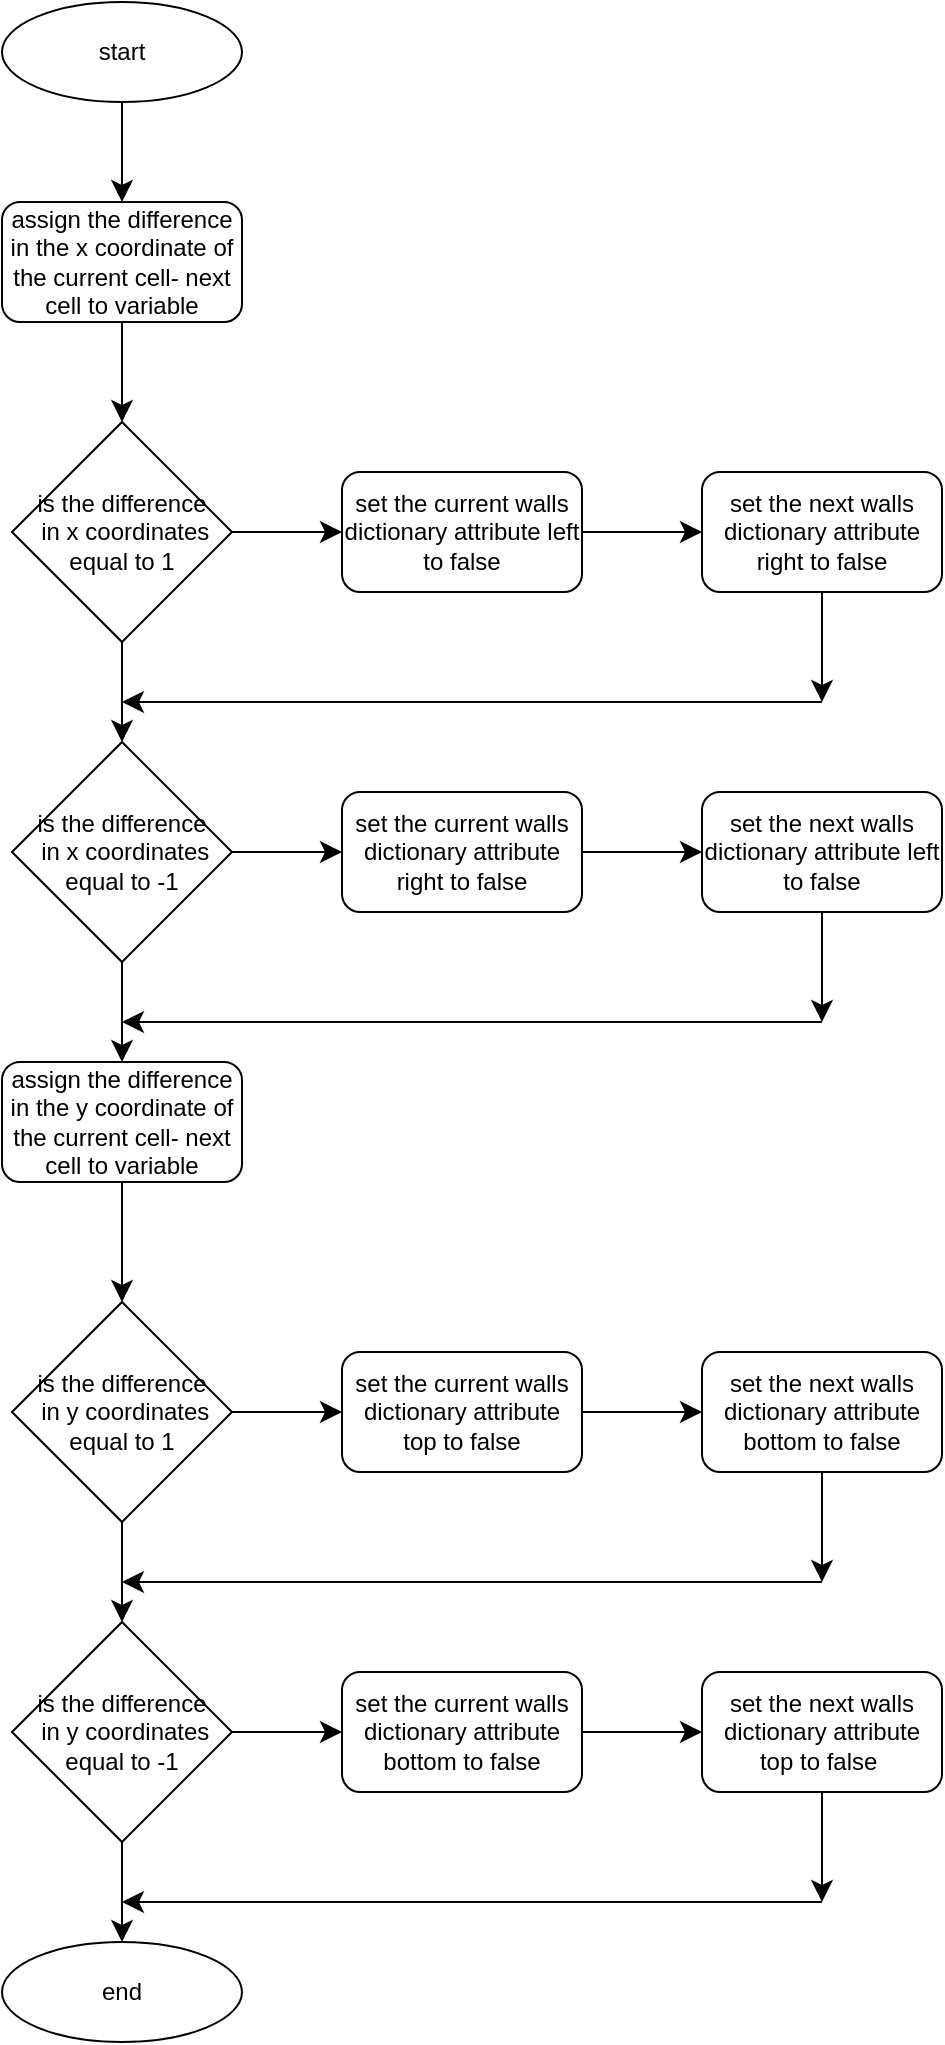 <mxfile version="24.8.3">
  <diagram id="C5RBs43oDa-KdzZeNtuy" name="Page-1">
    <mxGraphModel dx="712" dy="795" grid="1" gridSize="10" guides="1" tooltips="1" connect="1" arrows="1" fold="1" page="1" pageScale="1" pageWidth="827" pageHeight="1169" math="0" shadow="0">
      <root>
        <mxCell id="WIyWlLk6GJQsqaUBKTNV-0" />
        <mxCell id="WIyWlLk6GJQsqaUBKTNV-1" parent="WIyWlLk6GJQsqaUBKTNV-0" />
        <mxCell id="wkB9sunweOSS6-qmWsdh-43" style="edgeStyle=none;curved=1;rounded=0;orthogonalLoop=1;jettySize=auto;html=1;exitX=0.5;exitY=1;exitDx=0;exitDy=0;fontSize=12;startSize=8;endSize=8;" edge="1" parent="WIyWlLk6GJQsqaUBKTNV-1" source="wkB9sunweOSS6-qmWsdh-0" target="wkB9sunweOSS6-qmWsdh-1">
          <mxGeometry relative="1" as="geometry" />
        </mxCell>
        <mxCell id="wkB9sunweOSS6-qmWsdh-0" value="start" style="ellipse;whiteSpace=wrap;html=1;" vertex="1" parent="WIyWlLk6GJQsqaUBKTNV-1">
          <mxGeometry x="300" y="40" width="120" height="50" as="geometry" />
        </mxCell>
        <mxCell id="wkB9sunweOSS6-qmWsdh-11" style="edgeStyle=none;curved=1;rounded=0;orthogonalLoop=1;jettySize=auto;html=1;entryX=0.5;entryY=0;entryDx=0;entryDy=0;fontSize=12;startSize=8;endSize=8;" edge="1" parent="WIyWlLk6GJQsqaUBKTNV-1" source="wkB9sunweOSS6-qmWsdh-1" target="wkB9sunweOSS6-qmWsdh-2">
          <mxGeometry relative="1" as="geometry" />
        </mxCell>
        <mxCell id="wkB9sunweOSS6-qmWsdh-1" value="assign the difference in the x coordinate of the current cell- next cell to variable" style="rounded=1;whiteSpace=wrap;html=1;" vertex="1" parent="WIyWlLk6GJQsqaUBKTNV-1">
          <mxGeometry x="300" y="140" width="120" height="60" as="geometry" />
        </mxCell>
        <mxCell id="wkB9sunweOSS6-qmWsdh-12" style="edgeStyle=none;curved=1;rounded=0;orthogonalLoop=1;jettySize=auto;html=1;exitX=1;exitY=0.5;exitDx=0;exitDy=0;entryX=0;entryY=0.5;entryDx=0;entryDy=0;fontSize=12;startSize=8;endSize=8;" edge="1" parent="WIyWlLk6GJQsqaUBKTNV-1" source="wkB9sunweOSS6-qmWsdh-2" target="wkB9sunweOSS6-qmWsdh-3">
          <mxGeometry relative="1" as="geometry" />
        </mxCell>
        <mxCell id="wkB9sunweOSS6-qmWsdh-14" style="edgeStyle=none;curved=1;rounded=0;orthogonalLoop=1;jettySize=auto;html=1;exitX=0.5;exitY=1;exitDx=0;exitDy=0;fontSize=12;startSize=8;endSize=8;" edge="1" parent="WIyWlLk6GJQsqaUBKTNV-1" source="wkB9sunweOSS6-qmWsdh-2" target="wkB9sunweOSS6-qmWsdh-6">
          <mxGeometry relative="1" as="geometry" />
        </mxCell>
        <mxCell id="wkB9sunweOSS6-qmWsdh-2" value="is the difference&lt;div&gt;&amp;nbsp;in x coordinates equal to 1&lt;/div&gt;" style="rhombus;whiteSpace=wrap;html=1;" vertex="1" parent="WIyWlLk6GJQsqaUBKTNV-1">
          <mxGeometry x="305" y="250" width="110" height="110" as="geometry" />
        </mxCell>
        <mxCell id="wkB9sunweOSS6-qmWsdh-13" style="edgeStyle=none;curved=1;rounded=0;orthogonalLoop=1;jettySize=auto;html=1;exitX=1;exitY=0.5;exitDx=0;exitDy=0;fontSize=12;startSize=8;endSize=8;" edge="1" parent="WIyWlLk6GJQsqaUBKTNV-1" source="wkB9sunweOSS6-qmWsdh-3" target="wkB9sunweOSS6-qmWsdh-5">
          <mxGeometry relative="1" as="geometry" />
        </mxCell>
        <mxCell id="wkB9sunweOSS6-qmWsdh-3" value="set the current walls dictionary attribute left to false" style="rounded=1;whiteSpace=wrap;html=1;" vertex="1" parent="WIyWlLk6GJQsqaUBKTNV-1">
          <mxGeometry x="470" y="275" width="120" height="60" as="geometry" />
        </mxCell>
        <mxCell id="wkB9sunweOSS6-qmWsdh-17" style="edgeStyle=none;curved=1;rounded=0;orthogonalLoop=1;jettySize=auto;html=1;fontSize=12;startSize=8;endSize=8;" edge="1" parent="WIyWlLk6GJQsqaUBKTNV-1" source="wkB9sunweOSS6-qmWsdh-5">
          <mxGeometry relative="1" as="geometry">
            <mxPoint x="710" y="390" as="targetPoint" />
          </mxGeometry>
        </mxCell>
        <mxCell id="wkB9sunweOSS6-qmWsdh-5" value="set the next walls dictionary attribute right to false" style="rounded=1;whiteSpace=wrap;html=1;" vertex="1" parent="WIyWlLk6GJQsqaUBKTNV-1">
          <mxGeometry x="650" y="275" width="120" height="60" as="geometry" />
        </mxCell>
        <mxCell id="wkB9sunweOSS6-qmWsdh-19" style="edgeStyle=none;curved=1;rounded=0;orthogonalLoop=1;jettySize=auto;html=1;exitX=1;exitY=0.5;exitDx=0;exitDy=0;entryX=0;entryY=0.5;entryDx=0;entryDy=0;fontSize=12;startSize=8;endSize=8;" edge="1" parent="WIyWlLk6GJQsqaUBKTNV-1" source="wkB9sunweOSS6-qmWsdh-6" target="wkB9sunweOSS6-qmWsdh-7">
          <mxGeometry relative="1" as="geometry" />
        </mxCell>
        <mxCell id="wkB9sunweOSS6-qmWsdh-22" style="edgeStyle=none;curved=1;rounded=0;orthogonalLoop=1;jettySize=auto;html=1;exitX=0.5;exitY=1;exitDx=0;exitDy=0;fontSize=12;startSize=8;endSize=8;" edge="1" parent="WIyWlLk6GJQsqaUBKTNV-1" source="wkB9sunweOSS6-qmWsdh-6" target="wkB9sunweOSS6-qmWsdh-9">
          <mxGeometry relative="1" as="geometry" />
        </mxCell>
        <mxCell id="wkB9sunweOSS6-qmWsdh-6" value="is the difference&lt;div&gt;&amp;nbsp;in x coordinates equal to -1&lt;/div&gt;" style="rhombus;whiteSpace=wrap;html=1;" vertex="1" parent="WIyWlLk6GJQsqaUBKTNV-1">
          <mxGeometry x="305" y="410" width="110" height="110" as="geometry" />
        </mxCell>
        <mxCell id="wkB9sunweOSS6-qmWsdh-20" style="edgeStyle=none;curved=1;rounded=0;orthogonalLoop=1;jettySize=auto;html=1;exitX=1;exitY=0.5;exitDx=0;exitDy=0;fontSize=12;startSize=8;endSize=8;" edge="1" parent="WIyWlLk6GJQsqaUBKTNV-1" source="wkB9sunweOSS6-qmWsdh-7" target="wkB9sunweOSS6-qmWsdh-8">
          <mxGeometry relative="1" as="geometry" />
        </mxCell>
        <mxCell id="wkB9sunweOSS6-qmWsdh-7" value="set the current walls dictionary attribute right to false" style="rounded=1;whiteSpace=wrap;html=1;" vertex="1" parent="WIyWlLk6GJQsqaUBKTNV-1">
          <mxGeometry x="470" y="435" width="120" height="60" as="geometry" />
        </mxCell>
        <mxCell id="wkB9sunweOSS6-qmWsdh-23" style="edgeStyle=none;curved=1;rounded=0;orthogonalLoop=1;jettySize=auto;html=1;fontSize=12;startSize=8;endSize=8;" edge="1" parent="WIyWlLk6GJQsqaUBKTNV-1" source="wkB9sunweOSS6-qmWsdh-8">
          <mxGeometry relative="1" as="geometry">
            <mxPoint x="710" y="550" as="targetPoint" />
          </mxGeometry>
        </mxCell>
        <mxCell id="wkB9sunweOSS6-qmWsdh-8" value="set the next walls dictionary attribute left to false" style="rounded=1;whiteSpace=wrap;html=1;" vertex="1" parent="WIyWlLk6GJQsqaUBKTNV-1">
          <mxGeometry x="650" y="435" width="120" height="60" as="geometry" />
        </mxCell>
        <mxCell id="wkB9sunweOSS6-qmWsdh-31" style="edgeStyle=none;curved=1;rounded=0;orthogonalLoop=1;jettySize=auto;html=1;fontSize=12;startSize=8;endSize=8;" edge="1" parent="WIyWlLk6GJQsqaUBKTNV-1" source="wkB9sunweOSS6-qmWsdh-9" target="wkB9sunweOSS6-qmWsdh-25">
          <mxGeometry relative="1" as="geometry" />
        </mxCell>
        <mxCell id="wkB9sunweOSS6-qmWsdh-9" value="assign the difference in the y coordinate of the current cell- next cell to variable" style="rounded=1;whiteSpace=wrap;html=1;" vertex="1" parent="WIyWlLk6GJQsqaUBKTNV-1">
          <mxGeometry x="300" y="570" width="120" height="60" as="geometry" />
        </mxCell>
        <mxCell id="wkB9sunweOSS6-qmWsdh-10" style="edgeStyle=none;curved=1;rounded=0;orthogonalLoop=1;jettySize=auto;html=1;exitX=0.75;exitY=1;exitDx=0;exitDy=0;fontSize=12;startSize=8;endSize=8;" edge="1" parent="WIyWlLk6GJQsqaUBKTNV-1" source="wkB9sunweOSS6-qmWsdh-1" target="wkB9sunweOSS6-qmWsdh-1">
          <mxGeometry relative="1" as="geometry" />
        </mxCell>
        <mxCell id="wkB9sunweOSS6-qmWsdh-18" value="" style="endArrow=classic;html=1;rounded=0;fontSize=12;startSize=8;endSize=8;curved=1;" edge="1" parent="WIyWlLk6GJQsqaUBKTNV-1">
          <mxGeometry width="50" height="50" relative="1" as="geometry">
            <mxPoint x="710" y="390" as="sourcePoint" />
            <mxPoint x="360" y="390" as="targetPoint" />
          </mxGeometry>
        </mxCell>
        <mxCell id="wkB9sunweOSS6-qmWsdh-24" value="" style="endArrow=classic;html=1;rounded=0;fontSize=12;startSize=8;endSize=8;curved=1;" edge="1" parent="WIyWlLk6GJQsqaUBKTNV-1">
          <mxGeometry width="50" height="50" relative="1" as="geometry">
            <mxPoint x="710" y="550" as="sourcePoint" />
            <mxPoint x="360" y="550" as="targetPoint" />
          </mxGeometry>
        </mxCell>
        <mxCell id="wkB9sunweOSS6-qmWsdh-32" style="edgeStyle=none;curved=1;rounded=0;orthogonalLoop=1;jettySize=auto;html=1;fontSize=12;startSize=8;endSize=8;" edge="1" parent="WIyWlLk6GJQsqaUBKTNV-1" source="wkB9sunweOSS6-qmWsdh-25" target="wkB9sunweOSS6-qmWsdh-26">
          <mxGeometry relative="1" as="geometry" />
        </mxCell>
        <mxCell id="wkB9sunweOSS6-qmWsdh-34" style="edgeStyle=none;curved=1;rounded=0;orthogonalLoop=1;jettySize=auto;html=1;fontSize=12;startSize=8;endSize=8;" edge="1" parent="WIyWlLk6GJQsqaUBKTNV-1" source="wkB9sunweOSS6-qmWsdh-25" target="wkB9sunweOSS6-qmWsdh-28">
          <mxGeometry relative="1" as="geometry" />
        </mxCell>
        <mxCell id="wkB9sunweOSS6-qmWsdh-25" value="is the difference&lt;div&gt;&amp;nbsp;in y coordinates equal to 1&lt;/div&gt;" style="rhombus;whiteSpace=wrap;html=1;" vertex="1" parent="WIyWlLk6GJQsqaUBKTNV-1">
          <mxGeometry x="305" y="690" width="110" height="110" as="geometry" />
        </mxCell>
        <mxCell id="wkB9sunweOSS6-qmWsdh-33" style="edgeStyle=none;curved=1;rounded=0;orthogonalLoop=1;jettySize=auto;html=1;fontSize=12;startSize=8;endSize=8;" edge="1" parent="WIyWlLk6GJQsqaUBKTNV-1" source="wkB9sunweOSS6-qmWsdh-26" target="wkB9sunweOSS6-qmWsdh-27">
          <mxGeometry relative="1" as="geometry" />
        </mxCell>
        <mxCell id="wkB9sunweOSS6-qmWsdh-26" value="set the current walls dictionary attribute top to false" style="rounded=1;whiteSpace=wrap;html=1;" vertex="1" parent="WIyWlLk6GJQsqaUBKTNV-1">
          <mxGeometry x="470" y="715" width="120" height="60" as="geometry" />
        </mxCell>
        <mxCell id="wkB9sunweOSS6-qmWsdh-41" style="edgeStyle=none;curved=1;rounded=0;orthogonalLoop=1;jettySize=auto;html=1;fontSize=12;startSize=8;endSize=8;" edge="1" parent="WIyWlLk6GJQsqaUBKTNV-1" source="wkB9sunweOSS6-qmWsdh-27">
          <mxGeometry relative="1" as="geometry">
            <mxPoint x="710" y="830" as="targetPoint" />
          </mxGeometry>
        </mxCell>
        <mxCell id="wkB9sunweOSS6-qmWsdh-27" value="set the next walls dictionary attribute bottom to false" style="rounded=1;whiteSpace=wrap;html=1;" vertex="1" parent="WIyWlLk6GJQsqaUBKTNV-1">
          <mxGeometry x="650" y="715" width="120" height="60" as="geometry" />
        </mxCell>
        <mxCell id="wkB9sunweOSS6-qmWsdh-35" style="edgeStyle=none;curved=1;rounded=0;orthogonalLoop=1;jettySize=auto;html=1;fontSize=12;startSize=8;endSize=8;" edge="1" parent="WIyWlLk6GJQsqaUBKTNV-1" source="wkB9sunweOSS6-qmWsdh-28" target="wkB9sunweOSS6-qmWsdh-29">
          <mxGeometry relative="1" as="geometry" />
        </mxCell>
        <mxCell id="wkB9sunweOSS6-qmWsdh-38" style="edgeStyle=none;curved=1;rounded=0;orthogonalLoop=1;jettySize=auto;html=1;exitX=0.5;exitY=1;exitDx=0;exitDy=0;entryX=0.5;entryY=0;entryDx=0;entryDy=0;fontSize=12;startSize=8;endSize=8;" edge="1" parent="WIyWlLk6GJQsqaUBKTNV-1" source="wkB9sunweOSS6-qmWsdh-28" target="wkB9sunweOSS6-qmWsdh-37">
          <mxGeometry relative="1" as="geometry" />
        </mxCell>
        <mxCell id="wkB9sunweOSS6-qmWsdh-28" value="is the difference&lt;div&gt;&amp;nbsp;in y coordinates equal to -1&lt;/div&gt;" style="rhombus;whiteSpace=wrap;html=1;" vertex="1" parent="WIyWlLk6GJQsqaUBKTNV-1">
          <mxGeometry x="305" y="850" width="110" height="110" as="geometry" />
        </mxCell>
        <mxCell id="wkB9sunweOSS6-qmWsdh-36" style="edgeStyle=none;curved=1;rounded=0;orthogonalLoop=1;jettySize=auto;html=1;fontSize=12;startSize=8;endSize=8;" edge="1" parent="WIyWlLk6GJQsqaUBKTNV-1" source="wkB9sunweOSS6-qmWsdh-29" target="wkB9sunweOSS6-qmWsdh-30">
          <mxGeometry relative="1" as="geometry" />
        </mxCell>
        <mxCell id="wkB9sunweOSS6-qmWsdh-29" value="set the current walls dictionary attribute bottom to false" style="rounded=1;whiteSpace=wrap;html=1;" vertex="1" parent="WIyWlLk6GJQsqaUBKTNV-1">
          <mxGeometry x="470" y="875" width="120" height="60" as="geometry" />
        </mxCell>
        <mxCell id="wkB9sunweOSS6-qmWsdh-39" style="edgeStyle=none;curved=1;rounded=0;orthogonalLoop=1;jettySize=auto;html=1;fontSize=12;startSize=8;endSize=8;" edge="1" parent="WIyWlLk6GJQsqaUBKTNV-1" source="wkB9sunweOSS6-qmWsdh-30">
          <mxGeometry relative="1" as="geometry">
            <mxPoint x="710" y="990" as="targetPoint" />
          </mxGeometry>
        </mxCell>
        <mxCell id="wkB9sunweOSS6-qmWsdh-30" value="set the next walls dictionary attribute top to false&amp;nbsp;" style="rounded=1;whiteSpace=wrap;html=1;" vertex="1" parent="WIyWlLk6GJQsqaUBKTNV-1">
          <mxGeometry x="650" y="875" width="120" height="60" as="geometry" />
        </mxCell>
        <mxCell id="wkB9sunweOSS6-qmWsdh-37" value="end" style="ellipse;whiteSpace=wrap;html=1;" vertex="1" parent="WIyWlLk6GJQsqaUBKTNV-1">
          <mxGeometry x="300" y="1010" width="120" height="50" as="geometry" />
        </mxCell>
        <mxCell id="wkB9sunweOSS6-qmWsdh-40" value="" style="endArrow=classic;html=1;rounded=0;fontSize=12;startSize=8;endSize=8;curved=1;" edge="1" parent="WIyWlLk6GJQsqaUBKTNV-1">
          <mxGeometry width="50" height="50" relative="1" as="geometry">
            <mxPoint x="710" y="990" as="sourcePoint" />
            <mxPoint x="360" y="990" as="targetPoint" />
          </mxGeometry>
        </mxCell>
        <mxCell id="wkB9sunweOSS6-qmWsdh-42" value="" style="endArrow=classic;html=1;rounded=0;fontSize=12;startSize=8;endSize=8;curved=1;" edge="1" parent="WIyWlLk6GJQsqaUBKTNV-1">
          <mxGeometry width="50" height="50" relative="1" as="geometry">
            <mxPoint x="710" y="830" as="sourcePoint" />
            <mxPoint x="360" y="830" as="targetPoint" />
          </mxGeometry>
        </mxCell>
      </root>
    </mxGraphModel>
  </diagram>
</mxfile>
